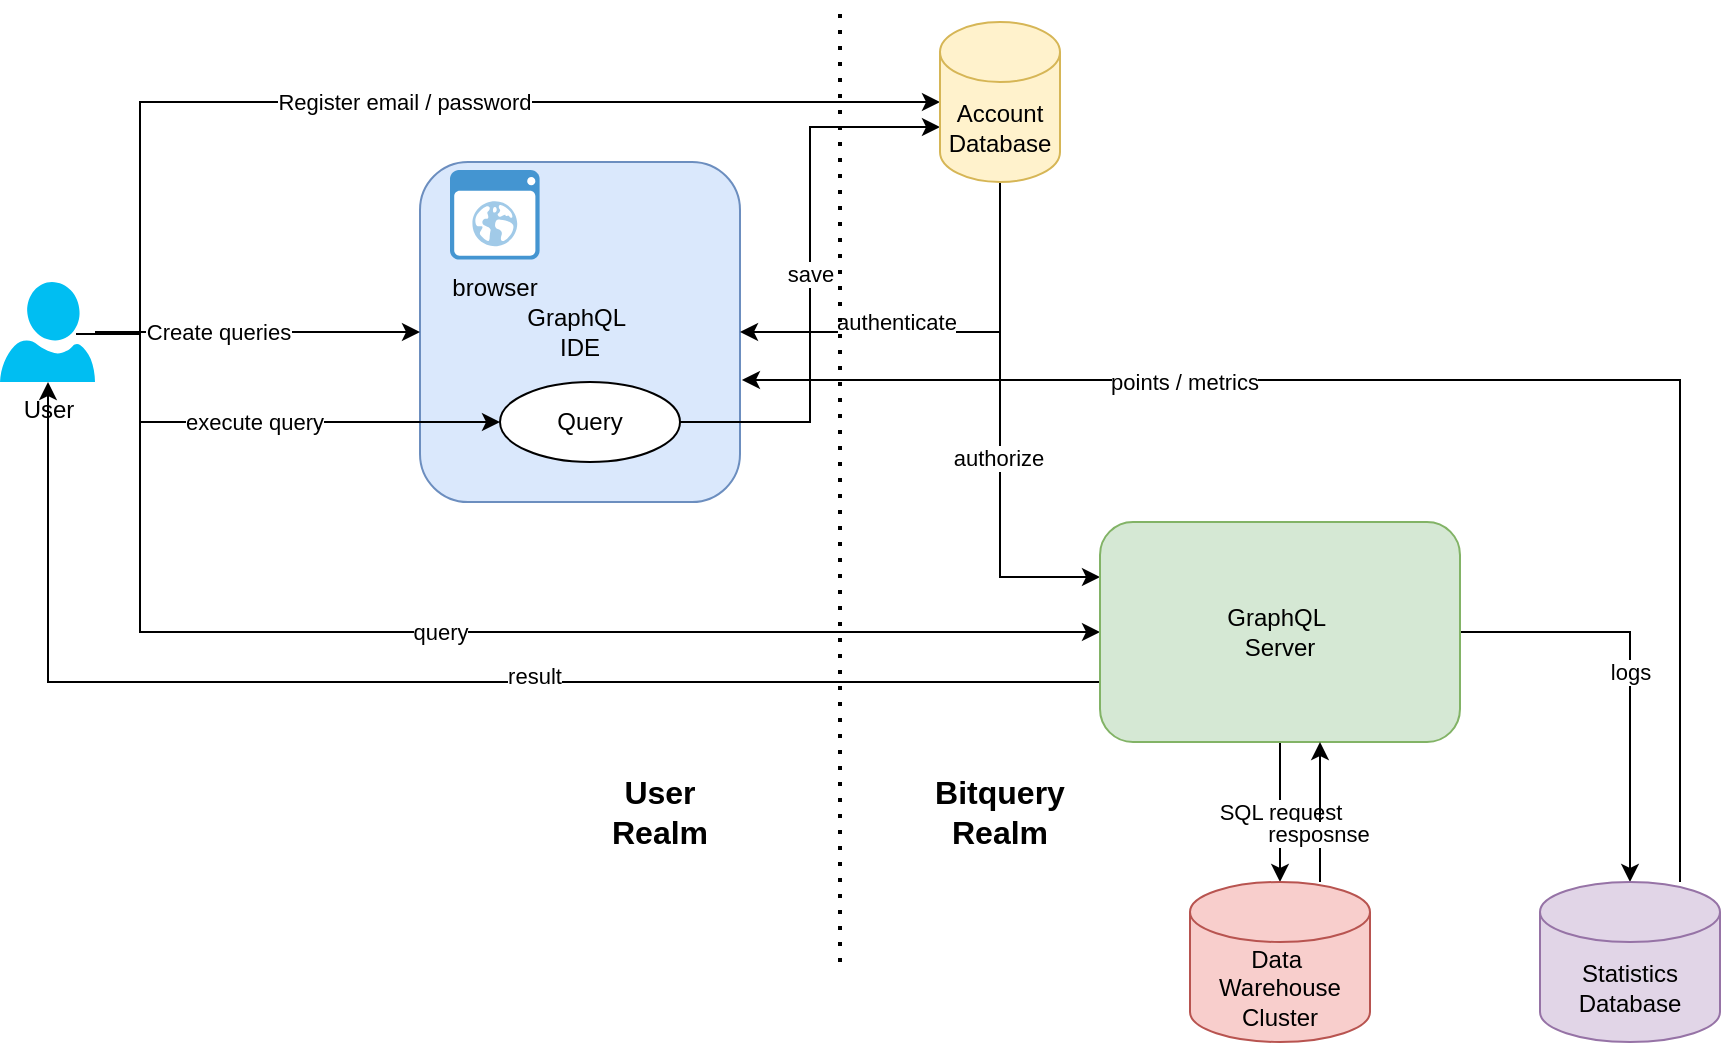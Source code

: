 <mxfile version="20.5.3" type="google"><diagram id="lHcrhqRFVxFqYPKdR2RM" name="Page-1"><mxGraphModel dx="869" dy="465" grid="1" gridSize="10" guides="1" tooltips="1" connect="1" arrows="1" fold="1" page="1" pageScale="1" pageWidth="827" pageHeight="1169" math="0" shadow="0"><root><mxCell id="0"/><mxCell id="1" parent="0"/><mxCell id="8PSr2ttrkpi_ZOPDf_-o-3" value="GraphQL&amp;nbsp;&lt;br&gt;IDE" style="rounded=1;whiteSpace=wrap;html=1;fillColor=#dae8fc;strokeColor=#6c8ebf;" vertex="1" parent="1"><mxGeometry x="220" y="120" width="160" height="170" as="geometry"/></mxCell><mxCell id="8PSr2ttrkpi_ZOPDf_-o-4" style="edgeStyle=orthogonalEdgeStyle;rounded=0;orthogonalLoop=1;jettySize=auto;html=1;" edge="1" parent="1" source="8PSr2ttrkpi_ZOPDf_-o-2" target="8PSr2ttrkpi_ZOPDf_-o-3"><mxGeometry relative="1" as="geometry"/></mxCell><mxCell id="8PSr2ttrkpi_ZOPDf_-o-5" value="Create queries" style="edgeLabel;html=1;align=center;verticalAlign=middle;resizable=0;points=[];" vertex="1" connectable="0" parent="8PSr2ttrkpi_ZOPDf_-o-4"><mxGeometry x="-0.254" y="1" relative="1" as="geometry"><mxPoint x="1" y="1" as="offset"/></mxGeometry></mxCell><mxCell id="8PSr2ttrkpi_ZOPDf_-o-7" value="execute query" style="edgeStyle=orthogonalEdgeStyle;rounded=0;orthogonalLoop=1;jettySize=auto;html=1;" edge="1" parent="1" source="8PSr2ttrkpi_ZOPDf_-o-2" target="8PSr2ttrkpi_ZOPDf_-o-6"><mxGeometry relative="1" as="geometry"><Array as="points"><mxPoint x="80" y="205"/><mxPoint x="80" y="250"/></Array></mxGeometry></mxCell><mxCell id="8PSr2ttrkpi_ZOPDf_-o-9" value="Register email / password" style="edgeStyle=orthogonalEdgeStyle;rounded=0;orthogonalLoop=1;jettySize=auto;html=1;entryX=0;entryY=0.5;entryDx=0;entryDy=0;entryPerimeter=0;" edge="1" parent="1" source="8PSr2ttrkpi_ZOPDf_-o-2" target="8PSr2ttrkpi_ZOPDf_-o-8"><mxGeometry relative="1" as="geometry"><Array as="points"><mxPoint x="80" y="205"/><mxPoint x="80" y="90"/></Array></mxGeometry></mxCell><mxCell id="8PSr2ttrkpi_ZOPDf_-o-2" value="User" style="verticalLabelPosition=bottom;html=1;verticalAlign=top;align=center;strokeColor=none;fillColor=#00BEF2;shape=mxgraph.azure.user;" vertex="1" parent="1"><mxGeometry x="10" y="180" width="47.5" height="50" as="geometry"/></mxCell><mxCell id="8PSr2ttrkpi_ZOPDf_-o-16" value="query" style="edgeStyle=orthogonalEdgeStyle;rounded=0;orthogonalLoop=1;jettySize=auto;html=1;entryX=0;entryY=0.5;entryDx=0;entryDy=0;exitX=0.8;exitY=0.52;exitDx=0;exitDy=0;exitPerimeter=0;" edge="1" parent="1" source="8PSr2ttrkpi_ZOPDf_-o-2" target="8PSr2ttrkpi_ZOPDf_-o-14"><mxGeometry relative="1" as="geometry"><Array as="points"><mxPoint x="80" y="206"/><mxPoint x="80" y="355"/></Array></mxGeometry></mxCell><mxCell id="8PSr2ttrkpi_ZOPDf_-o-31" value="save" style="edgeStyle=orthogonalEdgeStyle;rounded=0;orthogonalLoop=1;jettySize=auto;html=1;entryX=0;entryY=0;entryDx=0;entryDy=52.5;entryPerimeter=0;fontSize=11;" edge="1" parent="1" source="8PSr2ttrkpi_ZOPDf_-o-6" target="8PSr2ttrkpi_ZOPDf_-o-8"><mxGeometry relative="1" as="geometry"/></mxCell><mxCell id="8PSr2ttrkpi_ZOPDf_-o-6" value="Query" style="ellipse;whiteSpace=wrap;html=1;" vertex="1" parent="1"><mxGeometry x="260" y="230" width="90" height="40" as="geometry"/></mxCell><mxCell id="8PSr2ttrkpi_ZOPDf_-o-12" value="authenticate" style="edgeStyle=orthogonalEdgeStyle;rounded=0;orthogonalLoop=1;jettySize=auto;html=1;entryX=1;entryY=0.5;entryDx=0;entryDy=0;" edge="1" parent="1" source="8PSr2ttrkpi_ZOPDf_-o-8" target="8PSr2ttrkpi_ZOPDf_-o-3"><mxGeometry x="0.243" y="-5" relative="1" as="geometry"><Array as="points"><mxPoint x="510" y="205"/></Array><mxPoint as="offset"/></mxGeometry></mxCell><mxCell id="8PSr2ttrkpi_ZOPDf_-o-21" style="edgeStyle=orthogonalEdgeStyle;rounded=0;orthogonalLoop=1;jettySize=auto;html=1;entryX=0;entryY=0.25;entryDx=0;entryDy=0;" edge="1" parent="1" source="8PSr2ttrkpi_ZOPDf_-o-8" target="8PSr2ttrkpi_ZOPDf_-o-14"><mxGeometry relative="1" as="geometry"><Array as="points"><mxPoint x="510" y="328"/></Array></mxGeometry></mxCell><mxCell id="8PSr2ttrkpi_ZOPDf_-o-22" value="authorize" style="edgeLabel;html=1;align=center;verticalAlign=middle;resizable=0;points=[];" vertex="1" connectable="0" parent="8PSr2ttrkpi_ZOPDf_-o-21"><mxGeometry x="0.103" y="-1" relative="1" as="geometry"><mxPoint y="1" as="offset"/></mxGeometry></mxCell><mxCell id="8PSr2ttrkpi_ZOPDf_-o-8" value="Account&lt;br&gt;Database" style="shape=cylinder3;whiteSpace=wrap;html=1;boundedLbl=1;backgroundOutline=1;size=15;fillColor=#fff2cc;strokeColor=#d6b656;" vertex="1" parent="1"><mxGeometry x="480" y="50" width="60" height="80" as="geometry"/></mxCell><mxCell id="8PSr2ttrkpi_ZOPDf_-o-13" value="browser" style="shadow=0;dashed=0;html=1;strokeColor=none;fillColor=#4495D1;labelPosition=center;verticalLabelPosition=bottom;verticalAlign=top;align=center;outlineConnect=0;shape=mxgraph.veeam.2d.web_ui;" vertex="1" parent="1"><mxGeometry x="235" y="124" width="44.8" height="44.8" as="geometry"/></mxCell><mxCell id="8PSr2ttrkpi_ZOPDf_-o-19" style="edgeStyle=orthogonalEdgeStyle;rounded=0;orthogonalLoop=1;jettySize=auto;html=1;" edge="1" parent="1" source="8PSr2ttrkpi_ZOPDf_-o-14" target="8PSr2ttrkpi_ZOPDf_-o-2"><mxGeometry relative="1" as="geometry"><Array as="points"><mxPoint x="34" y="380"/></Array></mxGeometry></mxCell><mxCell id="8PSr2ttrkpi_ZOPDf_-o-20" value="result" style="edgeLabel;html=1;align=center;verticalAlign=middle;resizable=0;points=[];" vertex="1" connectable="0" parent="8PSr2ttrkpi_ZOPDf_-o-19"><mxGeometry x="-0.162" y="-3" relative="1" as="geometry"><mxPoint as="offset"/></mxGeometry></mxCell><mxCell id="8PSr2ttrkpi_ZOPDf_-o-24" value="SQL request" style="edgeStyle=orthogonalEdgeStyle;rounded=0;orthogonalLoop=1;jettySize=auto;html=1;entryX=0.5;entryY=0;entryDx=0;entryDy=0;entryPerimeter=0;" edge="1" parent="1" source="8PSr2ttrkpi_ZOPDf_-o-14" target="8PSr2ttrkpi_ZOPDf_-o-23"><mxGeometry relative="1" as="geometry"/></mxCell><mxCell id="8PSr2ttrkpi_ZOPDf_-o-33" value="logs" style="edgeStyle=orthogonalEdgeStyle;rounded=0;orthogonalLoop=1;jettySize=auto;html=1;entryX=0.5;entryY=0;entryDx=0;entryDy=0;entryPerimeter=0;fontSize=11;" edge="1" parent="1" source="8PSr2ttrkpi_ZOPDf_-o-14" target="8PSr2ttrkpi_ZOPDf_-o-32"><mxGeometry relative="1" as="geometry"/></mxCell><mxCell id="8PSr2ttrkpi_ZOPDf_-o-14" value="GraphQL&amp;nbsp;&lt;br&gt;Server" style="rounded=1;whiteSpace=wrap;html=1;fillColor=#d5e8d4;strokeColor=#82b366;" vertex="1" parent="1"><mxGeometry x="560" y="300" width="180" height="110" as="geometry"/></mxCell><mxCell id="8PSr2ttrkpi_ZOPDf_-o-25" style="edgeStyle=orthogonalEdgeStyle;rounded=0;orthogonalLoop=1;jettySize=auto;html=1;" edge="1" parent="1" source="8PSr2ttrkpi_ZOPDf_-o-23"><mxGeometry relative="1" as="geometry"><mxPoint x="670" y="410" as="targetPoint"/><Array as="points"><mxPoint x="670" y="410"/></Array></mxGeometry></mxCell><mxCell id="8PSr2ttrkpi_ZOPDf_-o-26" value="resposnse" style="edgeLabel;html=1;align=center;verticalAlign=middle;resizable=0;points=[];" vertex="1" connectable="0" parent="8PSr2ttrkpi_ZOPDf_-o-25"><mxGeometry x="-0.271" y="1" relative="1" as="geometry"><mxPoint y="1" as="offset"/></mxGeometry></mxCell><mxCell id="8PSr2ttrkpi_ZOPDf_-o-23" value="Data&amp;nbsp;&lt;br&gt;Warehouse&lt;br&gt;Cluster" style="shape=cylinder3;whiteSpace=wrap;html=1;boundedLbl=1;backgroundOutline=1;size=15;fillColor=#f8cecc;strokeColor=#b85450;" vertex="1" parent="1"><mxGeometry x="605" y="480" width="90" height="80" as="geometry"/></mxCell><mxCell id="8PSr2ttrkpi_ZOPDf_-o-27" value="" style="endArrow=none;dashed=1;html=1;dashPattern=1 3;strokeWidth=2;rounded=0;" edge="1" parent="1"><mxGeometry width="50" height="50" relative="1" as="geometry"><mxPoint x="430" y="520" as="sourcePoint"/><mxPoint x="430" y="40" as="targetPoint"/></mxGeometry></mxCell><mxCell id="8PSr2ttrkpi_ZOPDf_-o-29" value="User&lt;br style=&quot;font-size: 16px;&quot;&gt;Realm" style="text;html=1;strokeColor=none;fillColor=none;align=center;verticalAlign=middle;whiteSpace=wrap;rounded=0;fontStyle=1;fontSize=16;" vertex="1" parent="1"><mxGeometry x="310" y="430" width="60" height="30" as="geometry"/></mxCell><mxCell id="8PSr2ttrkpi_ZOPDf_-o-30" value="Bitquery&lt;br style=&quot;font-size: 16px;&quot;&gt;Realm" style="text;html=1;strokeColor=none;fillColor=none;align=center;verticalAlign=middle;whiteSpace=wrap;rounded=0;fontStyle=1;fontSize=16;" vertex="1" parent="1"><mxGeometry x="480" y="430" width="60" height="30" as="geometry"/></mxCell><mxCell id="8PSr2ttrkpi_ZOPDf_-o-34" style="edgeStyle=orthogonalEdgeStyle;rounded=0;orthogonalLoop=1;jettySize=auto;html=1;entryX=1.006;entryY=0.641;entryDx=0;entryDy=0;entryPerimeter=0;fontSize=11;" edge="1" parent="1" source="8PSr2ttrkpi_ZOPDf_-o-32" target="8PSr2ttrkpi_ZOPDf_-o-3"><mxGeometry relative="1" as="geometry"><Array as="points"><mxPoint x="850" y="229"/></Array></mxGeometry></mxCell><mxCell id="8PSr2ttrkpi_ZOPDf_-o-35" value="points / metrics" style="edgeLabel;html=1;align=center;verticalAlign=middle;resizable=0;points=[];fontSize=11;" vertex="1" connectable="0" parent="8PSr2ttrkpi_ZOPDf_-o-34"><mxGeometry x="0.386" y="1" relative="1" as="geometry"><mxPoint as="offset"/></mxGeometry></mxCell><mxCell id="8PSr2ttrkpi_ZOPDf_-o-32" value="Statistics&lt;br&gt;Database" style="shape=cylinder3;whiteSpace=wrap;html=1;boundedLbl=1;backgroundOutline=1;size=15;fillColor=#e1d5e7;strokeColor=#9673a6;" vertex="1" parent="1"><mxGeometry x="780" y="480" width="90" height="80" as="geometry"/></mxCell></root></mxGraphModel></diagram></mxfile>